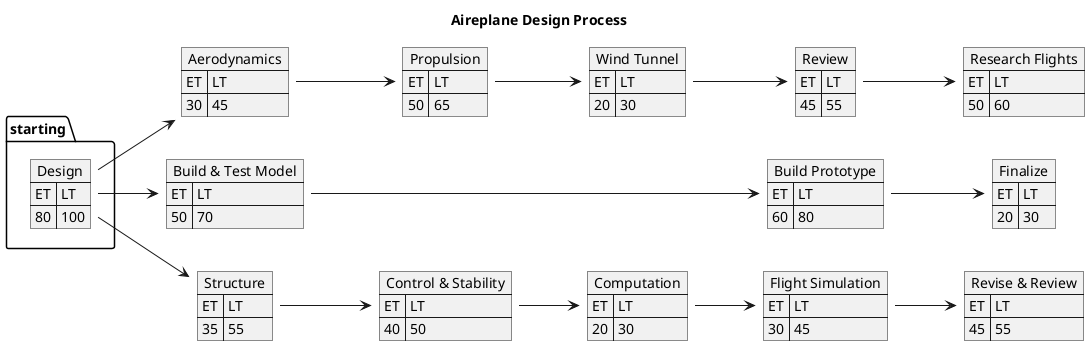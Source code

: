 @startuml PERT
title Aireplane Design Process
left to right direction

'defintion of tasks

package starting {
    map "Design" as t1 {
    ET => LT
    80 => 100
    }
}

map "Aerodynamics" as t2 {
    ET => LT
    30 => 45
}
map "Propulsion" as t3 {
    ET => LT
    50 => 65
}
map "Wind Tunnel" as t4 {
    ET => LT
    20 => 30
}
map "Review" as t5 {
    ET => LT
    45 => 55
}
map "Research Flights" as t6 {
    ET => LT
    50 => 60
}
map "Build & Test Model" as t7 {
    ET => LT
    50 => 70
}
map "Build Prototype" as t8 {
    ET => LT
    60 => 80
}
map "Finalize" as t9 {
    ET => LT
    20 => 30
}
map "Structure" as t10 {
    ET => LT
    35 => 55
}
map "Control & Stability" as t11 {
    ET => LT
    40 => 50
}
map "Computation" as t12 {
    ET => LT
    20 => 30
}
map "Flight Simulation" as t13 {
    ET => LT
    30 => 45
}
map "Revise & Review" as t14 {
    ET => LT
    45 => 55
}

'relationships
t1 --> t2
t1 --> t7
t1 --> t10

t2 --> t3
t3 --> t4
t4 --> t5
t5 --> t6

t7 ----> t8
t8 --> t9

t10 --> t11
t11 --> t12
t12 --> t13
t13 --> t14

@enduml